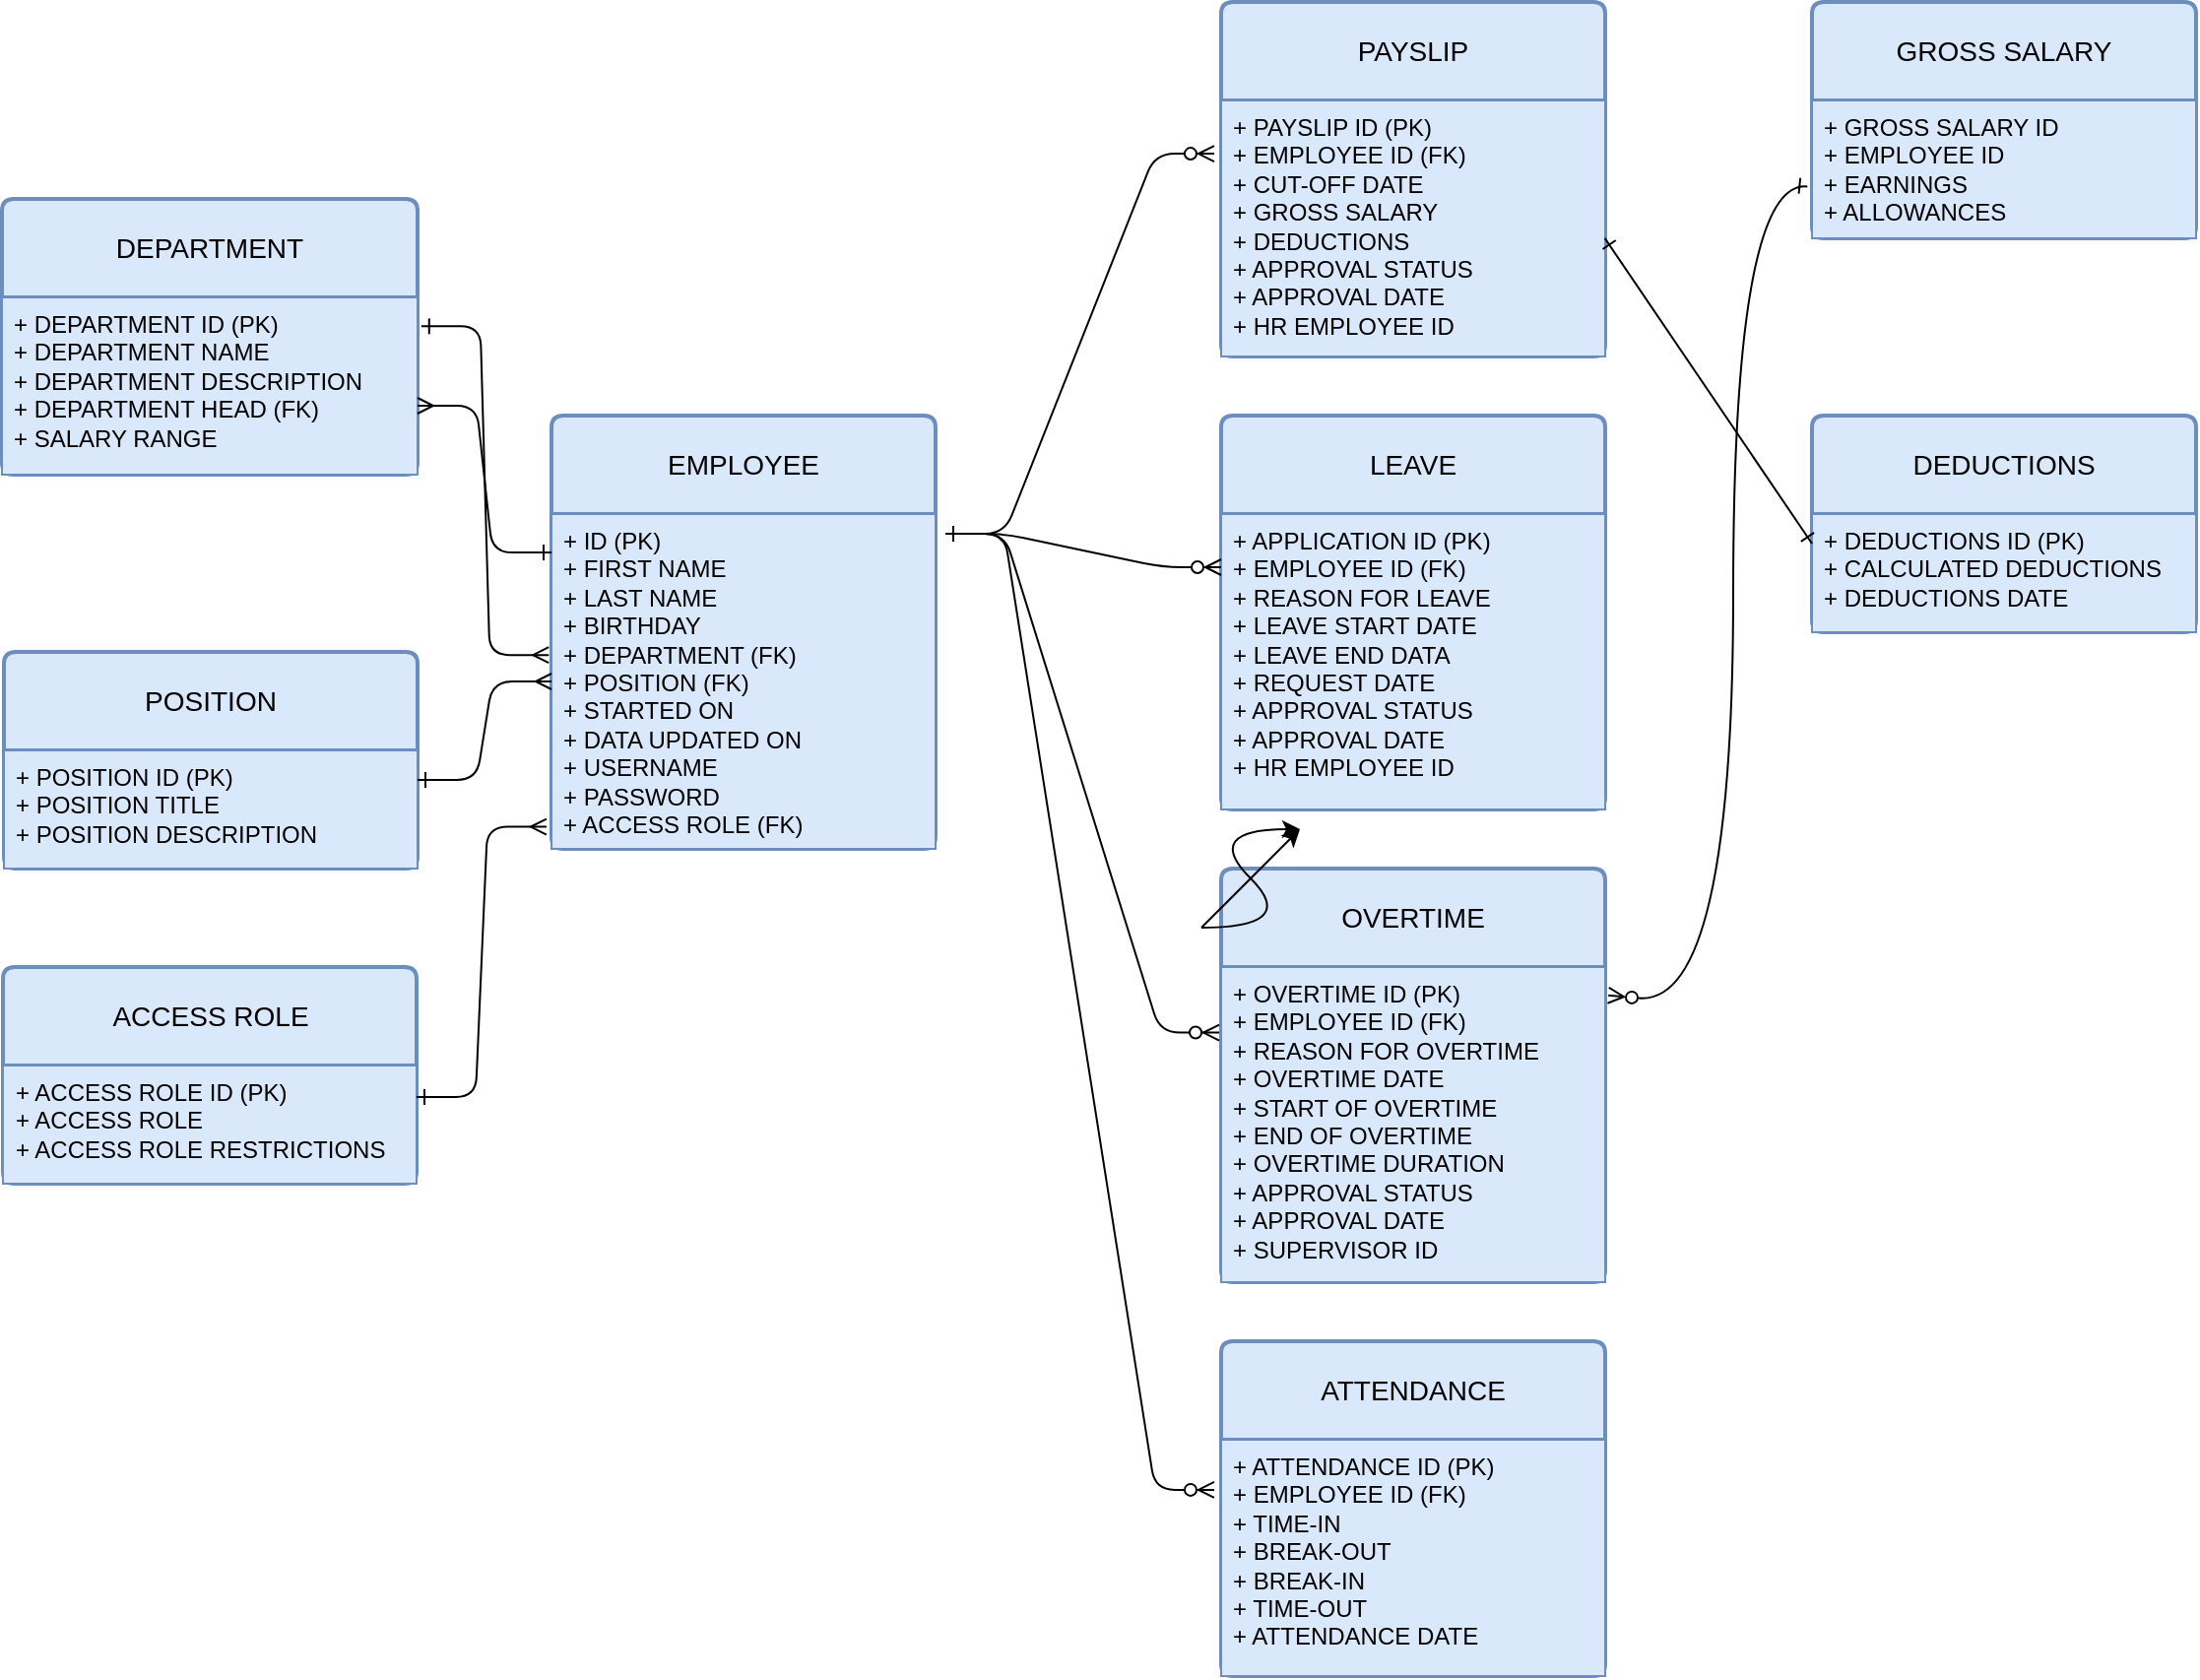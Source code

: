 <mxfile version="23.0.2" type="github">
  <diagram id="R2lEEEUBdFMjLlhIrx00" name="Page-1">
    <mxGraphModel dx="1687" dy="878" grid="1" gridSize="10" guides="1" tooltips="1" connect="1" arrows="1" fold="1" page="1" pageScale="1" pageWidth="1200" pageHeight="1920" math="0" shadow="0" extFonts="Permanent Marker^https://fonts.googleapis.com/css?family=Permanent+Marker">
      <root>
        <mxCell id="0" />
        <mxCell id="1" parent="0" />
        <mxCell id="mP2uRWccmHhNL8mi_Wje-5" value="EMPLOYEE" style="swimlane;childLayout=stackLayout;horizontal=1;startSize=50;horizontalStack=0;rounded=1;fontSize=14;fontStyle=0;strokeWidth=2;resizeParent=0;resizeLast=1;shadow=0;dashed=0;align=center;arcSize=4;whiteSpace=wrap;html=1;fillColor=#dae8fc;strokeColor=#6c8ebf;" parent="1" vertex="1">
          <mxGeometry x="300" y="310" width="195" height="220" as="geometry" />
        </mxCell>
        <mxCell id="mP2uRWccmHhNL8mi_Wje-6" value="+ ID (PK)&lt;br&gt;+ FIRST NAME&lt;br&gt;+ LAST NAME&lt;br&gt;+ BIRTHDAY&lt;br&gt;+ DEPARTMENT (FK)&lt;br&gt;+ POSITION (FK)&lt;br&gt;+ STARTED ON&lt;br&gt;+ DATA UPDATED ON&lt;br&gt;+ USERNAME&lt;br&gt;+ PASSWORD&lt;br&gt;+ ACCESS ROLE (FK)" style="align=left;strokeColor=#6c8ebf;fillColor=#dae8fc;spacingLeft=4;fontSize=12;verticalAlign=top;resizable=0;rotatable=0;part=1;html=1;" parent="mP2uRWccmHhNL8mi_Wje-5" vertex="1">
          <mxGeometry y="50" width="195" height="170" as="geometry" />
        </mxCell>
        <mxCell id="mP2uRWccmHhNL8mi_Wje-11" value="LEAVE" style="swimlane;childLayout=stackLayout;horizontal=1;startSize=50;horizontalStack=0;rounded=1;fontSize=14;fontStyle=0;strokeWidth=2;resizeParent=0;resizeLast=1;shadow=0;dashed=0;align=center;arcSize=4;whiteSpace=wrap;html=1;fillColor=#dae8fc;strokeColor=#6c8ebf;" parent="1" vertex="1">
          <mxGeometry x="640" y="310" width="195" height="200" as="geometry" />
        </mxCell>
        <mxCell id="mP2uRWccmHhNL8mi_Wje-12" value="+ APPLICATION ID (PK)&lt;br&gt;+ EMPLOYEE ID (FK)&lt;br&gt;+ REASON FOR LEAVE&lt;br&gt;+ LEAVE START DATE&lt;br&gt;+ LEAVE END DATA&lt;br&gt;+ REQUEST DATE&lt;br&gt;+ APPROVAL STATUS&lt;br&gt;+ APPROVAL DATE&lt;br&gt;+ HR EMPLOYEE ID" style="align=left;strokeColor=#6c8ebf;fillColor=#dae8fc;spacingLeft=4;fontSize=12;verticalAlign=top;resizable=0;rotatable=0;part=1;html=1;" parent="mP2uRWccmHhNL8mi_Wje-11" vertex="1">
          <mxGeometry y="50" width="195" height="150" as="geometry" />
        </mxCell>
        <mxCell id="mP2uRWccmHhNL8mi_Wje-13" value="PAYSLIP" style="swimlane;childLayout=stackLayout;horizontal=1;startSize=50;horizontalStack=0;rounded=1;fontSize=14;fontStyle=0;strokeWidth=2;resizeParent=0;resizeLast=1;shadow=0;dashed=0;align=center;arcSize=4;whiteSpace=wrap;html=1;fillColor=#dae8fc;strokeColor=#6c8ebf;" parent="1" vertex="1">
          <mxGeometry x="640" y="100" width="195" height="180" as="geometry" />
        </mxCell>
        <mxCell id="mP2uRWccmHhNL8mi_Wje-14" value="+ PAYSLIP ID (PK)&lt;br&gt;+ EMPLOYEE ID (FK)&lt;br&gt;+ CUT-OFF DATE&lt;br&gt;+ GROSS SALARY&lt;br&gt;+ DEDUCTIONS&lt;br&gt;+ APPROVAL STATUS&lt;br&gt;+ APPROVAL DATE&lt;br&gt;+ HR EMPLOYEE ID" style="align=left;strokeColor=#6c8ebf;fillColor=#dae8fc;spacingLeft=4;fontSize=12;verticalAlign=top;resizable=0;rotatable=0;part=1;html=1;" parent="mP2uRWccmHhNL8mi_Wje-13" vertex="1">
          <mxGeometry y="50" width="195" height="130" as="geometry" />
        </mxCell>
        <mxCell id="mP2uRWccmHhNL8mi_Wje-16" value="" style="edgeStyle=entityRelationEdgeStyle;endArrow=ERzeroToMany;startArrow=none;endFill=1;startFill=0;entryX=-0.018;entryY=0.208;entryDx=0;entryDy=0;entryPerimeter=0;" parent="1" target="mP2uRWccmHhNL8mi_Wje-14" edge="1">
          <mxGeometry width="100" height="100" relative="1" as="geometry">
            <mxPoint x="500" y="370" as="sourcePoint" />
            <mxPoint x="377" y="607.5" as="targetPoint" />
            <Array as="points">
              <mxPoint x="330" y="390" />
              <mxPoint x="410" y="210" />
            </Array>
          </mxGeometry>
        </mxCell>
        <mxCell id="XMFN1kc7oSm8j4sPq897-1" value="OVERTIME" style="swimlane;childLayout=stackLayout;horizontal=1;startSize=50;horizontalStack=0;rounded=1;fontSize=14;fontStyle=0;strokeWidth=2;resizeParent=0;resizeLast=1;shadow=0;dashed=0;align=center;arcSize=4;whiteSpace=wrap;html=1;fillColor=#dae8fc;strokeColor=#6c8ebf;" parent="1" vertex="1">
          <mxGeometry x="640" y="540" width="195" height="210" as="geometry" />
        </mxCell>
        <mxCell id="XMFN1kc7oSm8j4sPq897-2" value="+ OVERTIME ID (PK)&lt;br style=&quot;border-color: var(--border-color);&quot;&gt;+ EMPLOYEE ID (FK)&lt;br style=&quot;border-color: var(--border-color);&quot;&gt;+ REASON FOR OVERTIME&lt;br style=&quot;border-color: var(--border-color);&quot;&gt;+ OVERTIME DATE&lt;br&gt;+ START OF OVERTIME&lt;br&gt;+ END OF OVERTIME&lt;br style=&quot;border-color: var(--border-color);&quot;&gt;+ OVERTIME DURATION&lt;br style=&quot;border-color: var(--border-color);&quot;&gt;+ APPROVAL STATUS&lt;br&gt;+ APPROVAL DATE&lt;br style=&quot;border-color: var(--border-color);&quot;&gt;+ SUPERVISOR ID" style="align=left;strokeColor=#6c8ebf;fillColor=#dae8fc;spacingLeft=4;fontSize=12;verticalAlign=top;resizable=0;rotatable=0;part=1;html=1;" parent="XMFN1kc7oSm8j4sPq897-1" vertex="1">
          <mxGeometry y="50" width="195" height="160" as="geometry" />
        </mxCell>
        <mxCell id="gKhqBKZb4KCzymiJZquM-2" value="POSITION" style="swimlane;childLayout=stackLayout;horizontal=1;startSize=50;horizontalStack=0;rounded=1;fontSize=14;fontStyle=0;strokeWidth=2;resizeParent=0;resizeLast=1;shadow=0;dashed=0;align=center;arcSize=4;whiteSpace=wrap;html=1;fillColor=#dae8fc;strokeColor=#6c8ebf;" parent="1" vertex="1">
          <mxGeometry x="22" y="430" width="210" height="110" as="geometry" />
        </mxCell>
        <mxCell id="gKhqBKZb4KCzymiJZquM-3" value="+ POSITION ID (PK)&lt;br&gt;+ POSITION TITLE&lt;br&gt;+ POSITION DESCRIPTION" style="align=left;strokeColor=#6c8ebf;fillColor=#dae8fc;spacingLeft=4;fontSize=12;verticalAlign=top;resizable=0;rotatable=0;part=1;html=1;" parent="gKhqBKZb4KCzymiJZquM-2" vertex="1">
          <mxGeometry y="50" width="210" height="60" as="geometry" />
        </mxCell>
        <mxCell id="gKhqBKZb4KCzymiJZquM-4" value="" style="edgeStyle=entityRelationEdgeStyle;endArrow=ERzeroToMany;startArrow=ERone;endFill=1;startFill=0;entryX=-0.005;entryY=0.208;entryDx=0;entryDy=0;entryPerimeter=0;" parent="1" target="XMFN1kc7oSm8j4sPq897-2" edge="1">
          <mxGeometry width="100" height="100" relative="1" as="geometry">
            <mxPoint x="500" y="370" as="sourcePoint" />
            <mxPoint x="531.49" y="608.08" as="targetPoint" />
            <Array as="points">
              <mxPoint x="425" y="320" />
              <mxPoint x="435" y="440" />
              <mxPoint x="276" y="250" />
              <mxPoint x="416" y="300" />
              <mxPoint x="426" y="290" />
              <mxPoint x="256" y="270" />
              <mxPoint x="256" y="260" />
            </Array>
          </mxGeometry>
        </mxCell>
        <mxCell id="gKhqBKZb4KCzymiJZquM-5" value="" style="edgeStyle=entityRelationEdgeStyle;endArrow=ERmany;startArrow=ERone;endFill=0;startFill=0;entryX=0;entryY=0.5;entryDx=0;entryDy=0;exitX=1;exitY=0.25;exitDx=0;exitDy=0;" parent="1" source="gKhqBKZb4KCzymiJZquM-3" target="mP2uRWccmHhNL8mi_Wje-6" edge="1">
          <mxGeometry width="100" height="100" relative="1" as="geometry">
            <mxPoint x="225" y="293" as="sourcePoint" />
            <mxPoint x="369" y="310" as="targetPoint" />
            <Array as="points">
              <mxPoint x="6" y="173" />
              <mxPoint x="256" y="213" />
              <mxPoint x="146" y="223" />
              <mxPoint x="156" y="213" />
              <mxPoint x="-14" y="193" />
              <mxPoint x="-14" y="183" />
            </Array>
          </mxGeometry>
        </mxCell>
        <mxCell id="gKhqBKZb4KCzymiJZquM-6" value="DEPARTMENT" style="swimlane;childLayout=stackLayout;horizontal=1;startSize=50;horizontalStack=0;rounded=1;fontSize=14;fontStyle=0;strokeWidth=2;resizeParent=0;resizeLast=1;shadow=0;dashed=0;align=center;arcSize=4;whiteSpace=wrap;html=1;fillColor=#dae8fc;strokeColor=#6c8ebf;" parent="1" vertex="1">
          <mxGeometry x="21" y="200" width="211" height="140" as="geometry" />
        </mxCell>
        <mxCell id="gKhqBKZb4KCzymiJZquM-7" value="+ DEPARTMENT ID (PK)&lt;br&gt;+ DEPARTMENT NAME&lt;br&gt;+ DEPARTMENT DESCRIPTION&lt;br&gt;+ DEPARTMENT HEAD (FK)&lt;br&gt;+ SALARY RANGE" style="align=left;strokeColor=#6c8ebf;fillColor=#dae8fc;spacingLeft=4;fontSize=12;verticalAlign=top;resizable=0;rotatable=0;part=1;html=1;" parent="gKhqBKZb4KCzymiJZquM-6" vertex="1">
          <mxGeometry y="50" width="211" height="90" as="geometry" />
        </mxCell>
        <mxCell id="KN_Mns9D9NRDooohb_Bh-2" style="edgeStyle=orthogonalEdgeStyle;rounded=0;orthogonalLoop=1;jettySize=auto;html=1;exitX=0.5;exitY=1;exitDx=0;exitDy=0;" parent="gKhqBKZb4KCzymiJZquM-6" source="gKhqBKZb4KCzymiJZquM-7" target="gKhqBKZb4KCzymiJZquM-7" edge="1">
          <mxGeometry relative="1" as="geometry" />
        </mxCell>
        <mxCell id="gKhqBKZb4KCzymiJZquM-8" value="" style="edgeStyle=entityRelationEdgeStyle;endArrow=ERmany;startArrow=ERone;endFill=0;startFill=0;entryX=-0.007;entryY=0.421;entryDx=0;entryDy=0;entryPerimeter=0;exitX=1.009;exitY=0.163;exitDx=0;exitDy=0;exitPerimeter=0;" parent="1" source="gKhqBKZb4KCzymiJZquM-7" target="mP2uRWccmHhNL8mi_Wje-6" edge="1">
          <mxGeometry width="100" height="100" relative="1" as="geometry">
            <mxPoint x="235" y="498" as="sourcePoint" />
            <mxPoint x="308" y="456" as="targetPoint" />
            <Array as="points">
              <mxPoint x="16" y="183" />
              <mxPoint x="260" y="350" />
              <mxPoint x="280" y="350" />
              <mxPoint x="266" y="223" />
              <mxPoint x="156" y="233" />
              <mxPoint x="166" y="223" />
              <mxPoint x="-4" y="203" />
              <mxPoint x="-4" y="193" />
            </Array>
          </mxGeometry>
        </mxCell>
        <mxCell id="0AbvkaRvpf7FrhpSCyfx-2" value="" style="edgeStyle=entityRelationEdgeStyle;endArrow=ERone;startArrow=ERmany;endFill=0;startFill=0;entryX=0;entryY=0.115;entryDx=0;entryDy=0;entryPerimeter=0;exitX=1;exitY=0.75;exitDx=0;exitDy=0;" parent="1" source="gKhqBKZb4KCzymiJZquM-6" target="mP2uRWccmHhNL8mi_Wje-6" edge="1">
          <mxGeometry width="100" height="100" relative="1" as="geometry">
            <mxPoint x="232" y="290" as="sourcePoint" />
            <mxPoint x="294" y="460" as="targetPoint" />
            <Array as="points">
              <mxPoint x="12" y="212" />
              <mxPoint x="290" y="330" />
              <mxPoint x="262" y="252" />
              <mxPoint x="262" y="375" />
              <mxPoint x="152" y="262" />
              <mxPoint x="162" y="252" />
              <mxPoint x="-8" y="232" />
              <mxPoint x="-8" y="222" />
            </Array>
          </mxGeometry>
        </mxCell>
        <mxCell id="yTX0jJQAdNnNCAR2v_Tj-1" value="ATTENDANCE" style="swimlane;childLayout=stackLayout;horizontal=1;startSize=50;horizontalStack=0;rounded=1;fontSize=14;fontStyle=0;strokeWidth=2;resizeParent=0;resizeLast=1;shadow=0;dashed=0;align=center;arcSize=4;whiteSpace=wrap;html=1;fillColor=#dae8fc;strokeColor=#6c8ebf;" parent="1" vertex="1">
          <mxGeometry x="640" y="780" width="195" height="170" as="geometry" />
        </mxCell>
        <mxCell id="yTX0jJQAdNnNCAR2v_Tj-2" value="+ ATTENDANCE ID (PK)&lt;br style=&quot;border-color: var(--border-color);&quot;&gt;+ EMPLOYEE ID (FK)&lt;br style=&quot;border-color: var(--border-color);&quot;&gt;+ TIME-IN&lt;br&gt;+ BREAK-OUT&lt;br&gt;+ BREAK-IN&lt;br&gt;+ TIME-OUT&lt;br style=&quot;border-color: var(--border-color);&quot;&gt;+ ATTENDANCE DATE" style="align=left;strokeColor=#6c8ebf;fillColor=#dae8fc;spacingLeft=4;fontSize=12;verticalAlign=top;resizable=0;rotatable=0;part=1;html=1;" parent="yTX0jJQAdNnNCAR2v_Tj-1" vertex="1">
          <mxGeometry y="50" width="195" height="120" as="geometry" />
        </mxCell>
        <mxCell id="yTX0jJQAdNnNCAR2v_Tj-3" value="" style="edgeStyle=entityRelationEdgeStyle;endArrow=ERzeroToMany;startArrow=ERone;endFill=1;startFill=0;entryX=-0.018;entryY=0.212;entryDx=0;entryDy=0;entryPerimeter=0;" parent="1" target="yTX0jJQAdNnNCAR2v_Tj-2" edge="1">
          <mxGeometry width="100" height="100" relative="1" as="geometry">
            <mxPoint x="500" y="370" as="sourcePoint" />
            <mxPoint x="640" y="860" as="targetPoint" />
            <Array as="points">
              <mxPoint x="435" y="330" />
              <mxPoint x="445" y="450" />
              <mxPoint x="286" y="260" />
              <mxPoint x="426" y="310" />
              <mxPoint x="436" y="300" />
              <mxPoint x="266" y="280" />
              <mxPoint x="266" y="270" />
            </Array>
          </mxGeometry>
        </mxCell>
        <mxCell id="C-vyLk0tnHw3VtMMgP7b-1" value="" style="edgeStyle=entityRelationEdgeStyle;endArrow=ERzeroToMany;startArrow=none;endFill=1;startFill=0;entryX=0;entryY=0.18;entryDx=0;entryDy=0;entryPerimeter=0;" parent="1" edge="1" target="mP2uRWccmHhNL8mi_Wje-12">
          <mxGeometry width="100" height="100" relative="1" as="geometry">
            <mxPoint x="500" y="370" as="sourcePoint" />
            <mxPoint x="640" y="390" as="targetPoint" />
            <Array as="points">
              <mxPoint x="280" y="250" />
              <mxPoint x="530" y="290" />
              <mxPoint x="420" y="300" />
              <mxPoint x="430" y="290" />
              <mxPoint x="260" y="270" />
              <mxPoint x="260" y="260" />
            </Array>
          </mxGeometry>
        </mxCell>
        <mxCell id="F4ck-x829Nuf8X18YyEP-1" value="DEDUCTIONS" style="swimlane;childLayout=stackLayout;horizontal=1;startSize=50;horizontalStack=0;rounded=1;fontSize=14;fontStyle=0;strokeWidth=2;resizeParent=0;resizeLast=1;shadow=0;dashed=0;align=center;arcSize=4;whiteSpace=wrap;html=1;fillColor=#dae8fc;strokeColor=#6c8ebf;" vertex="1" parent="1">
          <mxGeometry x="940" y="310" width="195" height="110" as="geometry" />
        </mxCell>
        <mxCell id="F4ck-x829Nuf8X18YyEP-2" value="+ DEDUCTIONS ID (PK)&lt;br&gt;+ CALCULATED DEDUCTIONS&lt;br&gt;+ DEDUCTIONS DATE" style="align=left;strokeColor=#6c8ebf;fillColor=#dae8fc;spacingLeft=4;fontSize=12;verticalAlign=top;resizable=0;rotatable=0;part=1;html=1;" vertex="1" parent="F4ck-x829Nuf8X18YyEP-1">
          <mxGeometry y="50" width="195" height="60" as="geometry" />
        </mxCell>
        <mxCell id="F4ck-x829Nuf8X18YyEP-5" value="" style="endArrow=ERone;html=1;rounded=0;entryX=0;entryY=0.25;entryDx=0;entryDy=0;exitX=0.999;exitY=0.538;exitDx=0;exitDy=0;exitPerimeter=0;startArrow=ERone;startFill=0;endFill=0;" edge="1" parent="1" source="mP2uRWccmHhNL8mi_Wje-14" target="F4ck-x829Nuf8X18YyEP-2">
          <mxGeometry width="50" height="50" relative="1" as="geometry">
            <mxPoint x="840" y="220" as="sourcePoint" />
            <mxPoint x="265.711" y="115" as="targetPoint" />
          </mxGeometry>
        </mxCell>
        <mxCell id="F4ck-x829Nuf8X18YyEP-7" value="ACCESS ROLE" style="swimlane;childLayout=stackLayout;horizontal=1;startSize=50;horizontalStack=0;rounded=1;fontSize=14;fontStyle=0;strokeWidth=2;resizeParent=0;resizeLast=1;shadow=0;dashed=0;align=center;arcSize=4;whiteSpace=wrap;html=1;fillColor=#dae8fc;strokeColor=#6c8ebf;" vertex="1" parent="1">
          <mxGeometry x="21.5" y="590" width="210" height="110" as="geometry" />
        </mxCell>
        <mxCell id="F4ck-x829Nuf8X18YyEP-8" value="+ ACCESS ROLE ID (PK)&lt;br&gt;+ ACCESS ROLE&lt;br&gt;+ ACCESS ROLE RESTRICTIONS" style="align=left;strokeColor=#6c8ebf;fillColor=#dae8fc;spacingLeft=4;fontSize=12;verticalAlign=top;resizable=0;rotatable=0;part=1;html=1;" vertex="1" parent="F4ck-x829Nuf8X18YyEP-7">
          <mxGeometry y="50" width="210" height="60" as="geometry" />
        </mxCell>
        <mxCell id="F4ck-x829Nuf8X18YyEP-9" value="" style="edgeStyle=entityRelationEdgeStyle;endArrow=ERmany;startArrow=ERone;endFill=0;startFill=0;entryX=-0.013;entryY=0.934;entryDx=0;entryDy=0;entryPerimeter=0;exitX=1;exitY=0.25;exitDx=0;exitDy=0;" edge="1" parent="1" target="mP2uRWccmHhNL8mi_Wje-6">
          <mxGeometry width="100" height="100" relative="1" as="geometry">
            <mxPoint x="231.5" y="656" as="sourcePoint" />
            <mxPoint x="297.5" y="634" as="targetPoint" />
            <Array as="points">
              <mxPoint x="5.5" y="334" />
              <mxPoint x="255.5" y="374" />
              <mxPoint x="145.5" y="384" />
              <mxPoint x="155.5" y="374" />
              <mxPoint x="-14.5" y="354" />
              <mxPoint x="-14.5" y="344" />
            </Array>
          </mxGeometry>
        </mxCell>
        <mxCell id="F4ck-x829Nuf8X18YyEP-10" value="GROSS SALARY" style="swimlane;childLayout=stackLayout;horizontal=1;startSize=50;horizontalStack=0;rounded=1;fontSize=14;fontStyle=0;strokeWidth=2;resizeParent=0;resizeLast=1;shadow=0;dashed=0;align=center;arcSize=4;whiteSpace=wrap;html=1;fillColor=#dae8fc;strokeColor=#6c8ebf;" vertex="1" parent="1">
          <mxGeometry x="940" y="100" width="195" height="120" as="geometry" />
        </mxCell>
        <mxCell id="F4ck-x829Nuf8X18YyEP-11" value="+ GROSS SALARY ID&lt;br&gt;+ EMPLOYEE ID&lt;br&gt;+ EARNINGS&lt;br&gt;+ ALLOWANCES" style="align=left;strokeColor=#6c8ebf;fillColor=#dae8fc;spacingLeft=4;fontSize=12;verticalAlign=top;resizable=0;rotatable=0;part=1;html=1;" vertex="1" parent="F4ck-x829Nuf8X18YyEP-10">
          <mxGeometry y="50" width="195" height="70" as="geometry" />
        </mxCell>
        <mxCell id="F4ck-x829Nuf8X18YyEP-13" value="" style="endArrow=classic;html=1;rounded=0;" edge="1" parent="1">
          <mxGeometry width="50" height="50" relative="1" as="geometry">
            <mxPoint x="630" y="570" as="sourcePoint" />
            <mxPoint x="680" y="520" as="targetPoint" />
          </mxGeometry>
        </mxCell>
        <mxCell id="F4ck-x829Nuf8X18YyEP-15" value="" style="curved=1;endArrow=classic;html=1;rounded=0;" edge="1" parent="1">
          <mxGeometry width="50" height="50" relative="1" as="geometry">
            <mxPoint x="630" y="570" as="sourcePoint" />
            <mxPoint x="680" y="520" as="targetPoint" />
            <Array as="points">
              <mxPoint x="680" y="570" />
              <mxPoint x="630" y="520" />
            </Array>
          </mxGeometry>
        </mxCell>
        <mxCell id="F4ck-x829Nuf8X18YyEP-16" value="" style="curved=1;endArrow=ERone;html=1;rounded=0;entryX=-0.012;entryY=0.625;entryDx=0;entryDy=0;exitX=1.008;exitY=0.09;exitDx=0;exitDy=0;exitPerimeter=0;startArrow=ERzeroToMany;startFill=0;endFill=0;entryPerimeter=0;" edge="1" parent="1" source="XMFN1kc7oSm8j4sPq897-2" target="F4ck-x829Nuf8X18YyEP-11">
          <mxGeometry width="50" height="50" relative="1" as="geometry">
            <mxPoint x="840" y="600" as="sourcePoint" />
            <mxPoint x="900" y="140" as="targetPoint" />
            <Array as="points">
              <mxPoint x="900" y="610" />
              <mxPoint x="900" y="190" />
            </Array>
          </mxGeometry>
        </mxCell>
      </root>
    </mxGraphModel>
  </diagram>
</mxfile>
